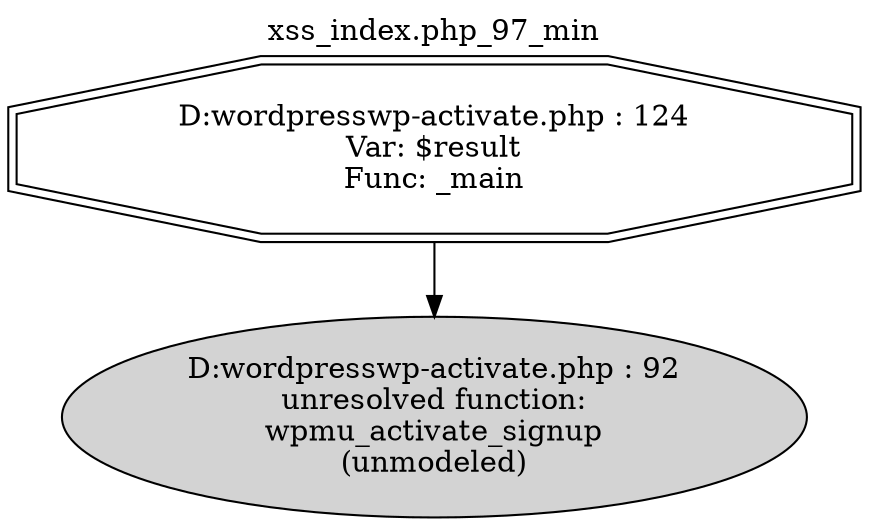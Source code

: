 digraph cfg {
  label="xss_index.php_97_min";
  labelloc=t;
  n1 [shape=doubleoctagon, label="D:\wordpress\wp-activate.php : 124\nVar: $result\nFunc: _main\n"];
  n2 [shape=ellipse, label="D:\wordpress\wp-activate.php : 92\nunresolved function:\nwpmu_activate_signup\n(unmodeled)\n",style=filled];
  n1 -> n2;
}
